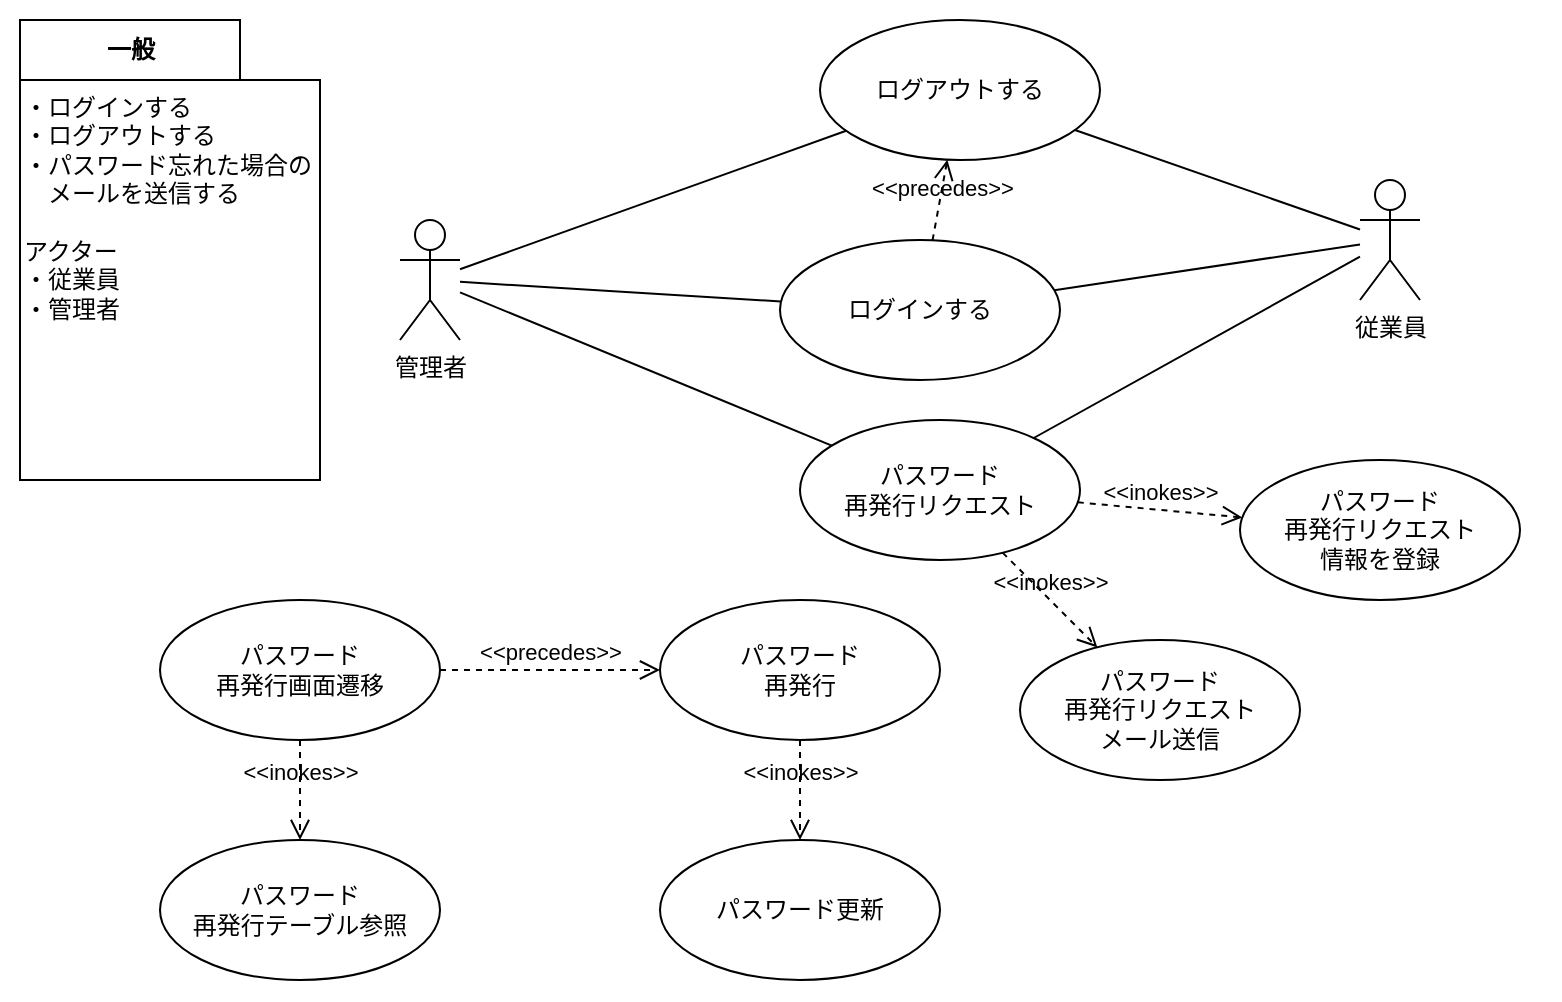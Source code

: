 <mxfile>
    <diagram id="iqmoIgNIvQ5l96uH0OUp" name="ページ1">
        <mxGraphModel dx="1396" dy="929" grid="1" gridSize="10" guides="1" tooltips="1" connect="1" arrows="1" fold="1" page="1" pageScale="1" pageWidth="827" pageHeight="1169" math="0" shadow="0">
            <root>
                <mxCell id="0"/>
                <mxCell id="1" parent="0"/>
                <mxCell id="2" value="" style="rounded=0;whiteSpace=wrap;html=1;strokeColor=none;" parent="1" vertex="1">
                    <mxGeometry x="40" y="240" width="780" height="500" as="geometry"/>
                </mxCell>
                <mxCell id="3" value="管理者" style="shape=umlActor;verticalLabelPosition=bottom;verticalAlign=top;html=1;outlineConnect=0;" parent="1" vertex="1">
                    <mxGeometry x="240" y="350" width="30" height="60" as="geometry"/>
                </mxCell>
                <mxCell id="4" value="ログインする" style="ellipse;whiteSpace=wrap;html=1;" parent="1" vertex="1">
                    <mxGeometry x="430" y="360" width="140" height="70" as="geometry"/>
                </mxCell>
                <mxCell id="6" value="従業員" style="shape=umlActor;verticalLabelPosition=bottom;verticalAlign=top;html=1;outlineConnect=0;" parent="1" vertex="1">
                    <mxGeometry x="720" y="330" width="30" height="60" as="geometry"/>
                </mxCell>
                <mxCell id="10" value="ログアウトする" style="ellipse;whiteSpace=wrap;html=1;" parent="1" vertex="1">
                    <mxGeometry x="450" y="250" width="140" height="70" as="geometry"/>
                </mxCell>
                <mxCell id="11" value="パスワード&lt;br&gt;再発行リクエスト" style="ellipse;whiteSpace=wrap;html=1;" parent="1" vertex="1">
                    <mxGeometry x="440" y="450" width="140" height="70" as="geometry"/>
                </mxCell>
                <mxCell id="13" value="パスワード&lt;br&gt;再発行リクエスト&lt;br&gt;情報を登録" style="ellipse;whiteSpace=wrap;html=1;" parent="1" vertex="1">
                    <mxGeometry x="660" y="470" width="140" height="70" as="geometry"/>
                </mxCell>
                <mxCell id="14" value="&amp;lt;&amp;lt;inokes&amp;gt;&amp;gt;" style="endArrow=open;startArrow=none;endFill=0;startFill=0;endSize=8;html=1;verticalAlign=bottom;dashed=1;labelBackgroundColor=none;" parent="1" source="11" target="13" edge="1">
                    <mxGeometry x="-0.0" width="160" relative="1" as="geometry">
                        <mxPoint x="781.45" y="723.316" as="sourcePoint"/>
                        <mxPoint x="838.51" y="811.69" as="targetPoint"/>
                        <mxPoint as="offset"/>
                    </mxGeometry>
                </mxCell>
                <mxCell id="15" value="一般" style="shape=folder;fontStyle=1;tabWidth=110;tabHeight=30;tabPosition=left;html=1;boundedLbl=1;labelInHeader=1;container=1;collapsible=0;" parent="1" vertex="1">
                    <mxGeometry x="50" y="250" width="150" height="230" as="geometry"/>
                </mxCell>
                <mxCell id="16" value="・ログインする&lt;br&gt;・ログアウトする&lt;br&gt;・パスワード忘れた場合の&lt;br&gt;　メールを送信する&lt;br&gt;&lt;br&gt;アクター&lt;br&gt;・従業員&lt;br&gt;・管理者" style="html=1;strokeColor=none;resizeWidth=1;resizeHeight=1;fillColor=none;part=1;connectable=0;allowArrows=0;deletable=0;align=left;verticalAlign=top;" parent="15" vertex="1">
                    <mxGeometry width="150" height="200" relative="1" as="geometry">
                        <mxPoint y="30" as="offset"/>
                    </mxGeometry>
                </mxCell>
                <mxCell id="19" value="パスワード&lt;br&gt;再発行画面遷移" style="ellipse;whiteSpace=wrap;html=1;" parent="1" vertex="1">
                    <mxGeometry x="120" y="540" width="140" height="70" as="geometry"/>
                </mxCell>
                <mxCell id="20" value="パスワード&lt;br&gt;再発行" style="ellipse;whiteSpace=wrap;html=1;" parent="1" vertex="1">
                    <mxGeometry x="370" y="540" width="140" height="70" as="geometry"/>
                </mxCell>
                <mxCell id="21" value="パスワード&lt;br&gt;再発行テーブル参照" style="ellipse;whiteSpace=wrap;html=1;" parent="1" vertex="1">
                    <mxGeometry x="120" y="660" width="140" height="70" as="geometry"/>
                </mxCell>
                <mxCell id="22" value="パスワード更新" style="ellipse;whiteSpace=wrap;html=1;" parent="1" vertex="1">
                    <mxGeometry x="370" y="660" width="140" height="70" as="geometry"/>
                </mxCell>
                <mxCell id="23" value="&amp;lt;&amp;lt;inokes&amp;gt;&amp;gt;" style="endArrow=open;startArrow=none;endFill=0;startFill=0;endSize=8;html=1;verticalAlign=bottom;dashed=1;labelBackgroundColor=none;" parent="1" source="19" target="21" edge="1">
                    <mxGeometry x="-0.0" width="160" relative="1" as="geometry">
                        <mxPoint x="500" y="455" as="sourcePoint"/>
                        <mxPoint x="610" y="455" as="targetPoint"/>
                        <mxPoint as="offset"/>
                    </mxGeometry>
                </mxCell>
                <mxCell id="25" value="&amp;lt;&amp;lt;inokes&amp;gt;&amp;gt;" style="endArrow=open;startArrow=none;endFill=0;startFill=0;endSize=8;html=1;verticalAlign=bottom;dashed=1;labelBackgroundColor=none;" parent="1" source="20" target="22" edge="1">
                    <mxGeometry x="-0.0" width="160" relative="1" as="geometry">
                        <mxPoint x="600" y="610" as="sourcePoint"/>
                        <mxPoint x="600" y="660" as="targetPoint"/>
                        <mxPoint as="offset"/>
                    </mxGeometry>
                </mxCell>
                <mxCell id="26" value="&amp;lt;&amp;lt;precedes&amp;gt;&amp;gt;" style="endArrow=open;startArrow=none;endFill=0;startFill=0;endSize=8;html=1;verticalAlign=bottom;dashed=1;labelBackgroundColor=none;" parent="1" source="19" target="20" edge="1">
                    <mxGeometry width="160" relative="1" as="geometry">
                        <mxPoint x="500" y="365" as="sourcePoint"/>
                        <mxPoint x="610" y="365" as="targetPoint"/>
                    </mxGeometry>
                </mxCell>
                <mxCell id="27" value="パスワード&lt;br&gt;再発行リクエスト&lt;br&gt;メール送信" style="ellipse;whiteSpace=wrap;html=1;" parent="1" vertex="1">
                    <mxGeometry x="550" y="560" width="140" height="70" as="geometry"/>
                </mxCell>
                <mxCell id="28" value="&amp;lt;&amp;lt;inokes&amp;gt;&amp;gt;" style="endArrow=open;startArrow=none;endFill=0;startFill=0;endSize=8;html=1;verticalAlign=bottom;dashed=1;labelBackgroundColor=none;" parent="1" source="11" target="27" edge="1">
                    <mxGeometry x="-0.0" width="160" relative="1" as="geometry">
                        <mxPoint x="500" y="455" as="sourcePoint"/>
                        <mxPoint x="610" y="455" as="targetPoint"/>
                        <mxPoint as="offset"/>
                    </mxGeometry>
                </mxCell>
                <mxCell id="29" value="" style="endArrow=none;html=1;" edge="1" parent="1" source="10" target="3">
                    <mxGeometry width="50" height="50" relative="1" as="geometry">
                        <mxPoint x="540" y="353.667" as="sourcePoint"/>
                        <mxPoint x="383.482" y="287.581" as="targetPoint"/>
                    </mxGeometry>
                </mxCell>
                <mxCell id="30" value="" style="endArrow=none;html=1;" edge="1" parent="1" source="4" target="3">
                    <mxGeometry width="50" height="50" relative="1" as="geometry">
                        <mxPoint x="561.443" y="312.07" as="sourcePoint"/>
                        <mxPoint x="310" y="338.433" as="targetPoint"/>
                    </mxGeometry>
                </mxCell>
                <mxCell id="32" value="" style="endArrow=none;html=1;" edge="1" parent="1" source="4" target="6">
                    <mxGeometry width="50" height="50" relative="1" as="geometry">
                        <mxPoint x="392.654" y="374.929" as="sourcePoint"/>
                        <mxPoint x="310" y="345.323" as="targetPoint"/>
                    </mxGeometry>
                </mxCell>
                <mxCell id="33" value="" style="endArrow=none;html=1;" edge="1" parent="1" source="10" target="6">
                    <mxGeometry width="50" height="50" relative="1" as="geometry">
                        <mxPoint x="561.443" y="312.07" as="sourcePoint"/>
                        <mxPoint x="310" y="338.433" as="targetPoint"/>
                    </mxGeometry>
                </mxCell>
                <mxCell id="34" value="&amp;lt;&amp;lt;precedes&amp;gt;&amp;gt;" style="endArrow=open;startArrow=none;endFill=0;startFill=0;endSize=8;html=1;verticalAlign=bottom;dashed=1;labelBackgroundColor=none;" edge="1" parent="1" source="4" target="10">
                    <mxGeometry x="-0.149" y="-2" width="160" relative="1" as="geometry">
                        <mxPoint x="270" y="585" as="sourcePoint"/>
                        <mxPoint x="380" y="585" as="targetPoint"/>
                        <mxPoint as="offset"/>
                    </mxGeometry>
                </mxCell>
                <mxCell id="35" value="" style="endArrow=none;html=1;" edge="1" parent="1" source="11" target="6">
                    <mxGeometry width="50" height="50" relative="1" as="geometry">
                        <mxPoint x="498.365" y="397.48" as="sourcePoint"/>
                        <mxPoint x="730" y="371.667" as="targetPoint"/>
                    </mxGeometry>
                </mxCell>
                <mxCell id="36" value="" style="endArrow=none;html=1;" edge="1" parent="1" source="11" target="3">
                    <mxGeometry width="50" height="50" relative="1" as="geometry">
                        <mxPoint x="566.976" y="469.052" as="sourcePoint"/>
                        <mxPoint x="730" y="378.333" as="targetPoint"/>
                    </mxGeometry>
                </mxCell>
            </root>
        </mxGraphModel>
    </diagram>
</mxfile>